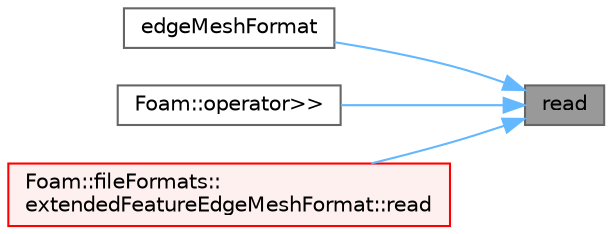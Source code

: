 digraph "read"
{
 // LATEX_PDF_SIZE
  bgcolor="transparent";
  edge [fontname=Helvetica,fontsize=10,labelfontname=Helvetica,labelfontsize=10];
  node [fontname=Helvetica,fontsize=10,shape=box,height=0.2,width=0.4];
  rankdir="RL";
  Node1 [id="Node000001",label="read",height=0.2,width=0.4,color="gray40", fillcolor="grey60", style="filled", fontcolor="black",tooltip=" "];
  Node1 -> Node2 [id="edge1_Node000001_Node000002",dir="back",color="steelblue1",style="solid",tooltip=" "];
  Node2 [id="Node000002",label="edgeMeshFormat",height=0.2,width=0.4,color="grey40", fillcolor="white", style="filled",URL="$classFoam_1_1fileFormats_1_1edgeMeshFormat.html#aa5316bc749e7f6bac7d584bf7627525f",tooltip=" "];
  Node1 -> Node3 [id="edge2_Node000001_Node000003",dir="back",color="steelblue1",style="solid",tooltip=" "];
  Node3 [id="Node000003",label="Foam::operator\>\>",height=0.2,width=0.4,color="grey40", fillcolor="white", style="filled",URL="$namespaceFoam.html#a1f30a4872871d184fc0fdd66cfe5a0b5",tooltip=" "];
  Node1 -> Node4 [id="edge3_Node000001_Node000004",dir="back",color="steelblue1",style="solid",tooltip=" "];
  Node4 [id="Node000004",label="Foam::fileFormats::\lextendedFeatureEdgeMeshFormat::read",height=0.2,width=0.4,color="red", fillcolor="#FFF0F0", style="filled",URL="$classFoam_1_1fileFormats_1_1extendedFeatureEdgeMeshFormat.html#a464ebd67acbdff0014d4dae69e3ec4be",tooltip=" "];
}
